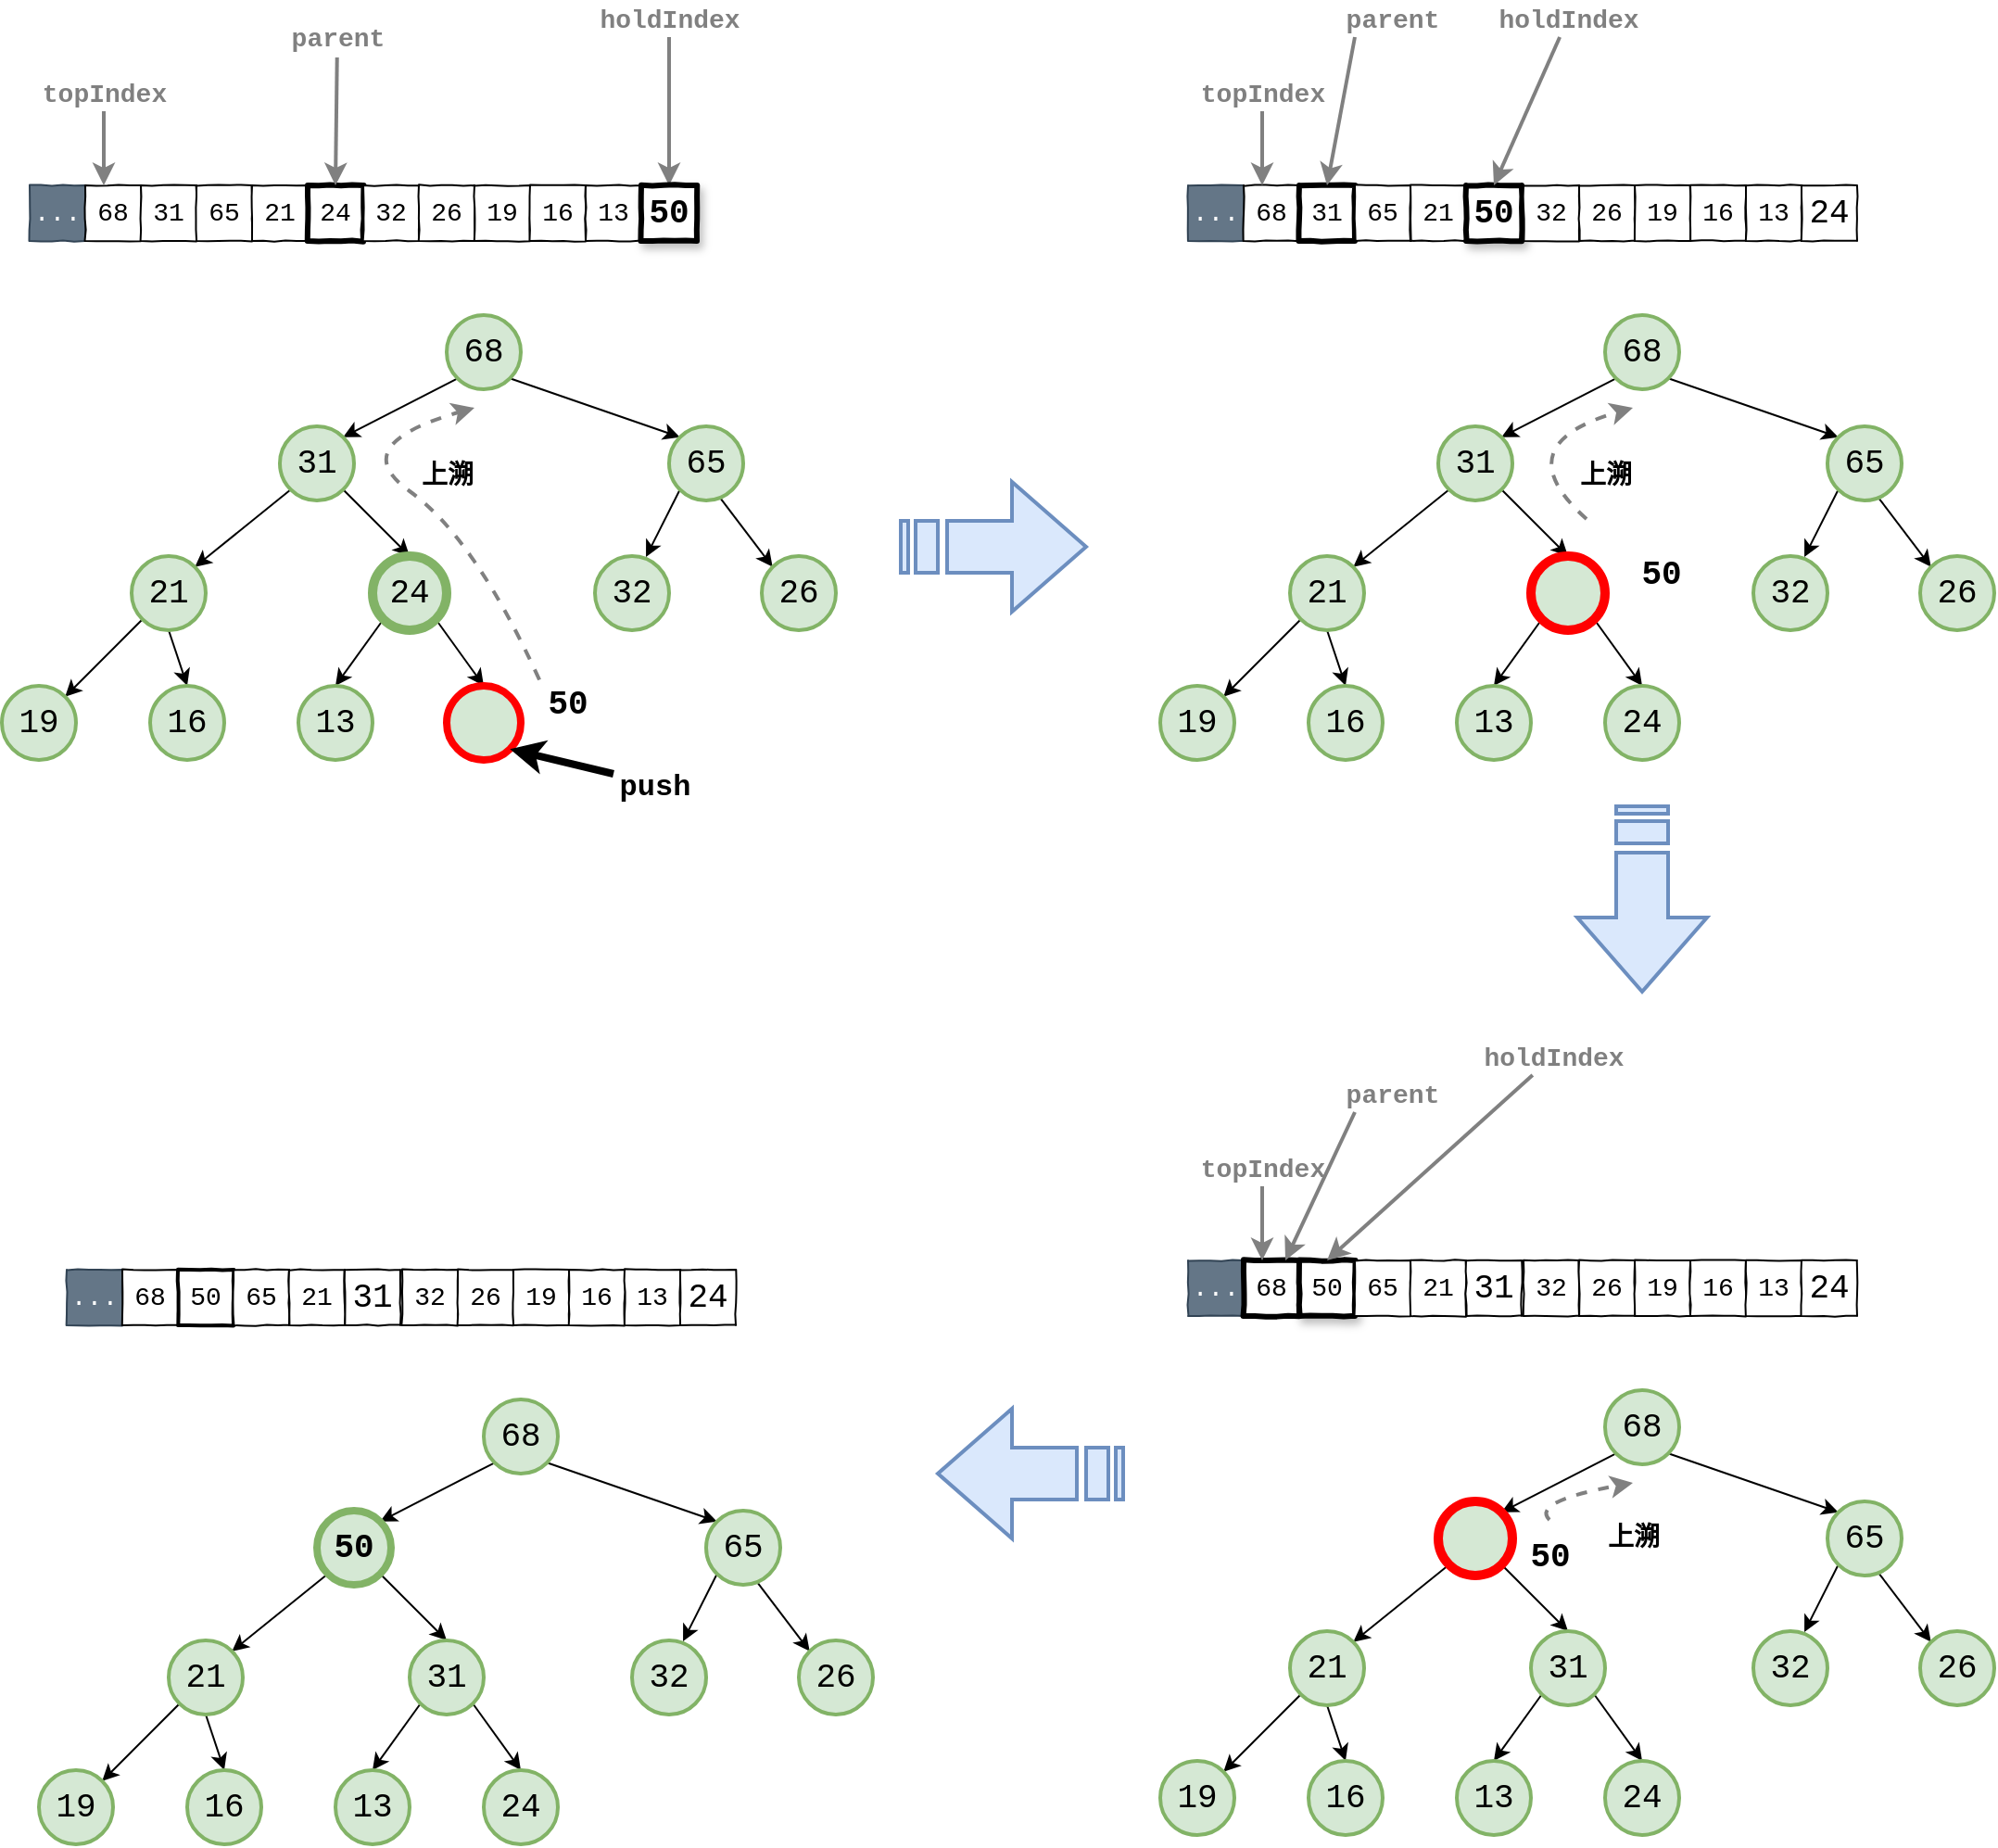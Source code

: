 <mxfile version="14.8.1" type="device"><diagram id="29K6t1o29U9dfSIRlV-H" name="第 1 页"><mxGraphModel dx="894" dy="1778" grid="1" gridSize="10" guides="1" tooltips="1" connect="1" arrows="1" fold="1" page="1" pageScale="1" pageWidth="827" pageHeight="1169" math="0" shadow="0"><root><mxCell id="0"/><mxCell id="1" parent="0"/><mxCell id="piqZIBLbJwuuIQqPZbVc-41" style="rounded=0;orthogonalLoop=1;jettySize=auto;html=1;exitX=0;exitY=1;exitDx=0;exitDy=0;entryX=1;entryY=0;entryDx=0;entryDy=0;fontFamily=Courier New;fontSize=18;fontColor=#000000;" parent="1" source="piqZIBLbJwuuIQqPZbVc-31" target="piqZIBLbJwuuIQqPZbVc-32" edge="1"><mxGeometry relative="1" as="geometry"/></mxCell><mxCell id="piqZIBLbJwuuIQqPZbVc-47" style="edgeStyle=none;rounded=0;orthogonalLoop=1;jettySize=auto;html=1;exitX=1;exitY=1;exitDx=0;exitDy=0;entryX=0;entryY=0;entryDx=0;entryDy=0;fontFamily=Courier New;fontSize=18;fontColor=#000000;" parent="1" source="piqZIBLbJwuuIQqPZbVc-31" target="piqZIBLbJwuuIQqPZbVc-33" edge="1"><mxGeometry relative="1" as="geometry"/></mxCell><mxCell id="piqZIBLbJwuuIQqPZbVc-31" value="68" style="ellipse;whiteSpace=wrap;html=1;aspect=fixed;comic=1;jiggle=2;fontFamily=Courier New;fontSize=18;fillColor=#d5e8d4;strokeColor=#82b366;strokeWidth=2;" parent="1" vertex="1"><mxGeometry x="275" y="110" width="40" height="40" as="geometry"/></mxCell><mxCell id="piqZIBLbJwuuIQqPZbVc-42" style="edgeStyle=none;rounded=0;orthogonalLoop=1;jettySize=auto;html=1;exitX=0;exitY=1;exitDx=0;exitDy=0;entryX=1;entryY=0;entryDx=0;entryDy=0;fontFamily=Courier New;fontSize=18;fontColor=#000000;" parent="1" source="piqZIBLbJwuuIQqPZbVc-32" target="piqZIBLbJwuuIQqPZbVc-34" edge="1"><mxGeometry relative="1" as="geometry"/></mxCell><mxCell id="piqZIBLbJwuuIQqPZbVc-45" style="edgeStyle=none;rounded=0;orthogonalLoop=1;jettySize=auto;html=1;exitX=1;exitY=1;exitDx=0;exitDy=0;entryX=0.5;entryY=0;entryDx=0;entryDy=0;fontFamily=Courier New;fontSize=18;fontColor=#000000;" parent="1" source="piqZIBLbJwuuIQqPZbVc-32" target="piqZIBLbJwuuIQqPZbVc-35" edge="1"><mxGeometry relative="1" as="geometry"/></mxCell><mxCell id="piqZIBLbJwuuIQqPZbVc-32" value="31" style="ellipse;whiteSpace=wrap;html=1;aspect=fixed;comic=1;jiggle=2;fontFamily=Courier New;fontSize=18;fillColor=#d5e8d4;strokeColor=#82b366;strokeWidth=2;" parent="1" vertex="1"><mxGeometry x="185" y="170" width="40" height="40" as="geometry"/></mxCell><mxCell id="piqZIBLbJwuuIQqPZbVc-48" style="edgeStyle=none;rounded=0;orthogonalLoop=1;jettySize=auto;html=1;exitX=0;exitY=1;exitDx=0;exitDy=0;fontFamily=Courier New;fontSize=18;fontColor=#000000;entryX=0.688;entryY=0.013;entryDx=0;entryDy=0;entryPerimeter=0;" parent="1" source="piqZIBLbJwuuIQqPZbVc-33" target="piqZIBLbJwuuIQqPZbVc-36" edge="1"><mxGeometry relative="1" as="geometry"/></mxCell><mxCell id="piqZIBLbJwuuIQqPZbVc-49" style="edgeStyle=none;rounded=0;orthogonalLoop=1;jettySize=auto;html=1;exitX=0.688;exitY=0.963;exitDx=0;exitDy=0;entryX=0;entryY=0;entryDx=0;entryDy=0;fontFamily=Courier New;fontSize=18;fontColor=#000000;exitPerimeter=0;" parent="1" source="piqZIBLbJwuuIQqPZbVc-33" target="piqZIBLbJwuuIQqPZbVc-37" edge="1"><mxGeometry relative="1" as="geometry"/></mxCell><mxCell id="piqZIBLbJwuuIQqPZbVc-33" value="65" style="ellipse;whiteSpace=wrap;html=1;aspect=fixed;comic=1;jiggle=2;fontFamily=Courier New;fontSize=18;fillColor=#d5e8d4;strokeColor=#82b366;strokeWidth=2;" parent="1" vertex="1"><mxGeometry x="395" y="170" width="40" height="40" as="geometry"/></mxCell><mxCell id="piqZIBLbJwuuIQqPZbVc-43" style="edgeStyle=none;rounded=0;orthogonalLoop=1;jettySize=auto;html=1;exitX=0;exitY=1;exitDx=0;exitDy=0;entryX=1;entryY=0;entryDx=0;entryDy=0;fontFamily=Courier New;fontSize=18;fontColor=#000000;" parent="1" source="piqZIBLbJwuuIQqPZbVc-34" target="piqZIBLbJwuuIQqPZbVc-38" edge="1"><mxGeometry relative="1" as="geometry"/></mxCell><mxCell id="piqZIBLbJwuuIQqPZbVc-44" style="edgeStyle=none;rounded=0;orthogonalLoop=1;jettySize=auto;html=1;exitX=0.5;exitY=1;exitDx=0;exitDy=0;entryX=0.5;entryY=0;entryDx=0;entryDy=0;fontFamily=Courier New;fontSize=18;fontColor=#000000;" parent="1" source="piqZIBLbJwuuIQqPZbVc-34" target="piqZIBLbJwuuIQqPZbVc-39" edge="1"><mxGeometry relative="1" as="geometry"/></mxCell><mxCell id="piqZIBLbJwuuIQqPZbVc-34" value="21" style="ellipse;whiteSpace=wrap;html=1;aspect=fixed;comic=1;jiggle=2;fontFamily=Courier New;fontSize=18;fillColor=#d5e8d4;strokeColor=#82b366;strokeWidth=2;" parent="1" vertex="1"><mxGeometry x="105" y="240" width="40" height="40" as="geometry"/></mxCell><mxCell id="piqZIBLbJwuuIQqPZbVc-46" style="edgeStyle=none;rounded=0;orthogonalLoop=1;jettySize=auto;html=1;exitX=0;exitY=1;exitDx=0;exitDy=0;entryX=0.5;entryY=0;entryDx=0;entryDy=0;fontFamily=Courier New;fontSize=18;fontColor=#000000;" parent="1" source="piqZIBLbJwuuIQqPZbVc-35" target="piqZIBLbJwuuIQqPZbVc-40" edge="1"><mxGeometry relative="1" as="geometry"/></mxCell><mxCell id="tdpKP4snzykJeawlHUXq-2" style="rounded=0;orthogonalLoop=1;jettySize=auto;html=1;exitX=1;exitY=1;exitDx=0;exitDy=0;entryX=0.5;entryY=0;entryDx=0;entryDy=0;" parent="1" source="piqZIBLbJwuuIQqPZbVc-35" target="tdpKP4snzykJeawlHUXq-1" edge="1"><mxGeometry relative="1" as="geometry"/></mxCell><mxCell id="piqZIBLbJwuuIQqPZbVc-35" value="24" style="ellipse;whiteSpace=wrap;html=1;aspect=fixed;comic=1;jiggle=2;fontFamily=Courier New;fontSize=18;fillColor=#d5e8d4;strokeColor=#82b366;strokeWidth=5;" parent="1" vertex="1"><mxGeometry x="235" y="240" width="40" height="40" as="geometry"/></mxCell><mxCell id="piqZIBLbJwuuIQqPZbVc-36" value="32" style="ellipse;whiteSpace=wrap;html=1;aspect=fixed;comic=1;jiggle=2;fontFamily=Courier New;fontSize=18;fillColor=#d5e8d4;strokeColor=#82b366;strokeWidth=2;" parent="1" vertex="1"><mxGeometry x="355" y="240" width="40" height="40" as="geometry"/></mxCell><mxCell id="piqZIBLbJwuuIQqPZbVc-37" value="26" style="ellipse;whiteSpace=wrap;html=1;aspect=fixed;comic=1;jiggle=2;fontFamily=Courier New;fontSize=18;fillColor=#d5e8d4;strokeColor=#82b366;strokeWidth=2;" parent="1" vertex="1"><mxGeometry x="445" y="240" width="40" height="40" as="geometry"/></mxCell><mxCell id="piqZIBLbJwuuIQqPZbVc-38" value="19" style="ellipse;whiteSpace=wrap;html=1;aspect=fixed;comic=1;jiggle=2;fontFamily=Courier New;fontSize=18;fillColor=#d5e8d4;strokeColor=#82b366;strokeWidth=2;" parent="1" vertex="1"><mxGeometry x="35" y="310" width="40" height="40" as="geometry"/></mxCell><mxCell id="piqZIBLbJwuuIQqPZbVc-39" value="16" style="ellipse;whiteSpace=wrap;html=1;aspect=fixed;comic=1;jiggle=2;fontFamily=Courier New;fontSize=18;fillColor=#d5e8d4;strokeColor=#82b366;strokeWidth=2;" parent="1" vertex="1"><mxGeometry x="115" y="310" width="40" height="40" as="geometry"/></mxCell><mxCell id="piqZIBLbJwuuIQqPZbVc-40" value="13" style="ellipse;whiteSpace=wrap;html=1;aspect=fixed;comic=1;jiggle=2;fontFamily=Courier New;fontSize=18;fillColor=#d5e8d4;strokeColor=#82b366;strokeWidth=2;" parent="1" vertex="1"><mxGeometry x="195" y="310" width="40" height="40" as="geometry"/></mxCell><mxCell id="tdpKP4snzykJeawlHUXq-1" value="" style="ellipse;whiteSpace=wrap;html=1;aspect=fixed;comic=1;jiggle=2;fontFamily=Courier New;fontSize=18;fillColor=#d5e8d4;strokeWidth=4;strokeColor=#FF0000;" parent="1" vertex="1"><mxGeometry x="275" y="310" width="40" height="40" as="geometry"/></mxCell><mxCell id="tdpKP4snzykJeawlHUXq-3" value="..." style="rounded=0;whiteSpace=wrap;html=1;fillColor=#647687;strokeColor=#314354;fontColor=#ffffff;comic=1;jiggle=2;fontStyle=0;fontFamily=Courier New;fontSize=14;" parent="1" vertex="1"><mxGeometry x="50" y="40" width="30" height="30" as="geometry"/></mxCell><mxCell id="tdpKP4snzykJeawlHUXq-4" value="68" style="rounded=0;whiteSpace=wrap;html=1;comic=1;jiggle=2;fontStyle=0;fontFamily=Courier New;fontSize=14;" parent="1" vertex="1"><mxGeometry x="80" y="40" width="30" height="30" as="geometry"/></mxCell><mxCell id="tdpKP4snzykJeawlHUXq-5" value="31" style="rounded=0;whiteSpace=wrap;html=1;comic=1;jiggle=2;fontStyle=0;fontFamily=Courier New;fontSize=14;" parent="1" vertex="1"><mxGeometry x="110" y="40" width="30" height="30" as="geometry"/></mxCell><mxCell id="tdpKP4snzykJeawlHUXq-6" value="65" style="rounded=0;whiteSpace=wrap;html=1;comic=1;jiggle=2;fontStyle=0;fontFamily=Courier New;fontSize=14;" parent="1" vertex="1"><mxGeometry x="140" y="40" width="30" height="30" as="geometry"/></mxCell><mxCell id="tdpKP4snzykJeawlHUXq-7" value="21" style="rounded=0;whiteSpace=wrap;html=1;comic=1;jiggle=2;fontStyle=0;fontFamily=Courier New;fontSize=14;" parent="1" vertex="1"><mxGeometry x="170" y="40" width="30" height="30" as="geometry"/></mxCell><mxCell id="tdpKP4snzykJeawlHUXq-8" value="24" style="rounded=0;whiteSpace=wrap;html=1;comic=1;jiggle=2;fontStyle=0;fontFamily=Courier New;fontSize=14;strokeWidth=3;" parent="1" vertex="1"><mxGeometry x="200" y="40" width="30" height="30" as="geometry"/></mxCell><mxCell id="tdpKP4snzykJeawlHUXq-9" value="32" style="rounded=0;whiteSpace=wrap;html=1;comic=1;jiggle=2;fontStyle=0;fontFamily=Courier New;fontSize=14;" parent="1" vertex="1"><mxGeometry x="230" y="40" width="30" height="30" as="geometry"/></mxCell><mxCell id="tdpKP4snzykJeawlHUXq-10" value="26" style="rounded=0;whiteSpace=wrap;html=1;comic=1;jiggle=2;fontStyle=0;fontFamily=Courier New;fontSize=14;" parent="1" vertex="1"><mxGeometry x="260" y="40" width="30" height="30" as="geometry"/></mxCell><mxCell id="tdpKP4snzykJeawlHUXq-11" value="19" style="rounded=0;whiteSpace=wrap;html=1;comic=1;jiggle=2;fontStyle=0;fontFamily=Courier New;fontSize=14;" parent="1" vertex="1"><mxGeometry x="290" y="40" width="30" height="30" as="geometry"/></mxCell><mxCell id="tdpKP4snzykJeawlHUXq-12" value="16" style="rounded=0;whiteSpace=wrap;html=1;comic=1;jiggle=2;fontStyle=0;fontFamily=Courier New;fontSize=14;" parent="1" vertex="1"><mxGeometry x="320" y="40" width="30" height="30" as="geometry"/></mxCell><mxCell id="tdpKP4snzykJeawlHUXq-13" value="13" style="rounded=0;whiteSpace=wrap;html=1;comic=1;jiggle=2;fontStyle=0;fontFamily=Courier New;fontSize=14;" parent="1" vertex="1"><mxGeometry x="350" y="40" width="30" height="30" as="geometry"/></mxCell><mxCell id="tdpKP4snzykJeawlHUXq-22" style="edgeStyle=none;rounded=0;orthogonalLoop=1;jettySize=auto;html=1;fontSize=14;strokeColor=#808080;strokeWidth=2;" parent="1" source="tdpKP4snzykJeawlHUXq-23" target="tdpKP4snzykJeawlHUXq-14" edge="1"><mxGeometry relative="1" as="geometry"><mxPoint x="395" as="sourcePoint"/></mxGeometry></mxCell><mxCell id="tdpKP4snzykJeawlHUXq-14" value="&lt;b&gt;&lt;font style=&quot;font-size: 18px&quot;&gt;50&lt;/font&gt;&lt;/b&gt;" style="rounded=0;whiteSpace=wrap;html=1;comic=1;jiggle=2;fontStyle=0;fontFamily=Courier New;fontSize=14;strokeWidth=3;sketch=0;shadow=1;" parent="1" vertex="1"><mxGeometry x="380" y="40" width="30" height="30" as="geometry"/></mxCell><mxCell id="tdpKP4snzykJeawlHUXq-18" style="edgeStyle=none;rounded=0;orthogonalLoop=1;jettySize=auto;html=1;exitX=0;exitY=0.25;exitDx=0;exitDy=0;entryX=1;entryY=1;entryDx=0;entryDy=0;fontSize=14;strokeWidth=4;" parent="1" source="tdpKP4snzykJeawlHUXq-16" target="tdpKP4snzykJeawlHUXq-1" edge="1"><mxGeometry relative="1" as="geometry"/></mxCell><mxCell id="tdpKP4snzykJeawlHUXq-16" value="&lt;b&gt;&lt;font style=&quot;font-size: 16px&quot; face=&quot;Courier New&quot;&gt;push&lt;/font&gt;&lt;/b&gt;" style="rounded=1;whiteSpace=wrap;html=1;fontSize=14;shadow=1;strokeColor=none;fillColor=none;" parent="1" vertex="1"><mxGeometry x="365" y="350" width="45" height="30" as="geometry"/></mxCell><mxCell id="tdpKP4snzykJeawlHUXq-19" value="" style="curved=1;endArrow=classic;html=1;fontSize=14;strokeWidth=2;dashed=1;strokeColor=#808080;exitX=0.126;exitY=-0.162;exitDx=0;exitDy=0;exitPerimeter=0;" parent="1" source="tdpKP4snzykJeawlHUXq-115" edge="1"><mxGeometry width="50" height="50" relative="1" as="geometry"><mxPoint x="330" y="320" as="sourcePoint"/><mxPoint x="290" y="160" as="targetPoint"/><Array as="points"><mxPoint x="290" y="230"/><mxPoint x="220" y="180"/></Array></mxGeometry></mxCell><mxCell id="tdpKP4snzykJeawlHUXq-21" value="&lt;font face=&quot;Courier New&quot; style=&quot;font-size: 14px&quot;&gt;&lt;b&gt;上溯&lt;/b&gt;&lt;/font&gt;" style="edgeLabel;html=1;align=center;verticalAlign=middle;resizable=0;points=[];fontSize=14;" parent="tdpKP4snzykJeawlHUXq-19" vertex="1" connectable="0"><mxGeometry x="-0.105" y="3" relative="1" as="geometry"><mxPoint x="7" y="-22" as="offset"/></mxGeometry></mxCell><mxCell id="tdpKP4snzykJeawlHUXq-23" value="&lt;font face=&quot;Courier New&quot; style=&quot;font-size: 14px&quot; color=&quot;#808080&quot;&gt;&lt;b&gt;holdIndex&lt;/b&gt;&lt;/font&gt;" style="text;html=1;align=center;verticalAlign=middle;resizable=0;points=[];autosize=1;strokeColor=none;fontSize=14;" parent="1" vertex="1"><mxGeometry x="350" y="-60" width="90" height="20" as="geometry"/></mxCell><mxCell id="tdpKP4snzykJeawlHUXq-24" style="edgeStyle=none;rounded=0;orthogonalLoop=1;jettySize=auto;html=1;fontSize=14;strokeColor=#808080;strokeWidth=2;exitX=0.498;exitY=1.05;exitDx=0;exitDy=0;exitPerimeter=0;" parent="1" source="tdpKP4snzykJeawlHUXq-25" edge="1"><mxGeometry relative="1" as="geometry"><mxPoint x="215" y="40" as="targetPoint"/><mxPoint x="215" as="sourcePoint"/></mxGeometry></mxCell><mxCell id="tdpKP4snzykJeawlHUXq-25" value="&lt;font face=&quot;Courier New&quot; style=&quot;font-size: 14px&quot; color=&quot;#808080&quot;&gt;&lt;b&gt;parent&lt;/b&gt;&lt;/font&gt;" style="text;html=1;align=center;verticalAlign=middle;resizable=0;points=[];autosize=1;strokeColor=none;fontSize=14;" parent="1" vertex="1"><mxGeometry x="181" y="-50" width="70" height="20" as="geometry"/></mxCell><mxCell id="tdpKP4snzykJeawlHUXq-26" style="edgeStyle=none;rounded=0;orthogonalLoop=1;jettySize=auto;html=1;fontSize=14;strokeColor=#808080;strokeWidth=2;" parent="1" edge="1"><mxGeometry relative="1" as="geometry"><mxPoint x="90" y="40" as="targetPoint"/><mxPoint x="90" as="sourcePoint"/></mxGeometry></mxCell><mxCell id="tdpKP4snzykJeawlHUXq-27" value="&lt;font face=&quot;Courier New&quot; style=&quot;font-size: 14px&quot; color=&quot;#808080&quot;&gt;&lt;b&gt;topIndex&lt;/b&gt;&lt;/font&gt;" style="text;html=1;align=center;verticalAlign=middle;resizable=0;points=[];autosize=1;strokeColor=none;fontSize=14;" parent="1" vertex="1"><mxGeometry x="50" y="-20" width="80" height="20" as="geometry"/></mxCell><mxCell id="tdpKP4snzykJeawlHUXq-28" value="" style="html=1;shadow=0;dashed=0;align=center;verticalAlign=middle;shape=mxgraph.arrows2.stripedArrow;dy=0.6;dx=40;notch=25;fontSize=14;strokeWidth=2;fillColor=#dae8fc;strokeColor=#6c8ebf;" parent="1" vertex="1"><mxGeometry x="520" y="200" width="100" height="70" as="geometry"/></mxCell><mxCell id="tdpKP4snzykJeawlHUXq-72" style="rounded=0;orthogonalLoop=1;jettySize=auto;html=1;exitX=0;exitY=1;exitDx=0;exitDy=0;entryX=1;entryY=0;entryDx=0;entryDy=0;fontFamily=Courier New;fontSize=18;fontColor=#000000;" parent="1" source="tdpKP4snzykJeawlHUXq-74" target="tdpKP4snzykJeawlHUXq-77" edge="1"><mxGeometry relative="1" as="geometry"/></mxCell><mxCell id="tdpKP4snzykJeawlHUXq-73" style="edgeStyle=none;rounded=0;orthogonalLoop=1;jettySize=auto;html=1;exitX=1;exitY=1;exitDx=0;exitDy=0;entryX=0;entryY=0;entryDx=0;entryDy=0;fontFamily=Courier New;fontSize=18;fontColor=#000000;" parent="1" source="tdpKP4snzykJeawlHUXq-74" target="tdpKP4snzykJeawlHUXq-80" edge="1"><mxGeometry relative="1" as="geometry"/></mxCell><mxCell id="tdpKP4snzykJeawlHUXq-74" value="68" style="ellipse;whiteSpace=wrap;html=1;aspect=fixed;comic=1;jiggle=2;fontFamily=Courier New;fontSize=18;fillColor=#d5e8d4;strokeColor=#82b366;strokeWidth=2;" parent="1" vertex="1"><mxGeometry x="900" y="110" width="40" height="40" as="geometry"/></mxCell><mxCell id="tdpKP4snzykJeawlHUXq-75" style="edgeStyle=none;rounded=0;orthogonalLoop=1;jettySize=auto;html=1;exitX=0;exitY=1;exitDx=0;exitDy=0;entryX=1;entryY=0;entryDx=0;entryDy=0;fontFamily=Courier New;fontSize=18;fontColor=#000000;" parent="1" source="tdpKP4snzykJeawlHUXq-77" target="tdpKP4snzykJeawlHUXq-83" edge="1"><mxGeometry relative="1" as="geometry"/></mxCell><mxCell id="tdpKP4snzykJeawlHUXq-76" style="edgeStyle=none;rounded=0;orthogonalLoop=1;jettySize=auto;html=1;exitX=1;exitY=1;exitDx=0;exitDy=0;entryX=0.5;entryY=0;entryDx=0;entryDy=0;fontFamily=Courier New;fontSize=18;fontColor=#000000;" parent="1" source="tdpKP4snzykJeawlHUXq-77" target="tdpKP4snzykJeawlHUXq-86" edge="1"><mxGeometry relative="1" as="geometry"/></mxCell><mxCell id="tdpKP4snzykJeawlHUXq-77" value="31" style="ellipse;whiteSpace=wrap;html=1;aspect=fixed;comic=1;jiggle=2;fontFamily=Courier New;fontSize=18;fillColor=#d5e8d4;strokeColor=#82b366;strokeWidth=2;" parent="1" vertex="1"><mxGeometry x="810" y="170" width="40" height="40" as="geometry"/></mxCell><mxCell id="tdpKP4snzykJeawlHUXq-78" style="edgeStyle=none;rounded=0;orthogonalLoop=1;jettySize=auto;html=1;exitX=0;exitY=1;exitDx=0;exitDy=0;fontFamily=Courier New;fontSize=18;fontColor=#000000;entryX=0.688;entryY=0.013;entryDx=0;entryDy=0;entryPerimeter=0;" parent="1" source="tdpKP4snzykJeawlHUXq-80" target="tdpKP4snzykJeawlHUXq-87" edge="1"><mxGeometry relative="1" as="geometry"/></mxCell><mxCell id="tdpKP4snzykJeawlHUXq-79" style="edgeStyle=none;rounded=0;orthogonalLoop=1;jettySize=auto;html=1;exitX=0.688;exitY=0.963;exitDx=0;exitDy=0;entryX=0;entryY=0;entryDx=0;entryDy=0;fontFamily=Courier New;fontSize=18;fontColor=#000000;exitPerimeter=0;" parent="1" source="tdpKP4snzykJeawlHUXq-80" target="tdpKP4snzykJeawlHUXq-88" edge="1"><mxGeometry relative="1" as="geometry"/></mxCell><mxCell id="tdpKP4snzykJeawlHUXq-80" value="65" style="ellipse;whiteSpace=wrap;html=1;aspect=fixed;comic=1;jiggle=2;fontFamily=Courier New;fontSize=18;fillColor=#d5e8d4;strokeColor=#82b366;strokeWidth=2;" parent="1" vertex="1"><mxGeometry x="1020" y="170" width="40" height="40" as="geometry"/></mxCell><mxCell id="tdpKP4snzykJeawlHUXq-81" style="edgeStyle=none;rounded=0;orthogonalLoop=1;jettySize=auto;html=1;exitX=0;exitY=1;exitDx=0;exitDy=0;entryX=1;entryY=0;entryDx=0;entryDy=0;fontFamily=Courier New;fontSize=18;fontColor=#000000;" parent="1" source="tdpKP4snzykJeawlHUXq-83" target="tdpKP4snzykJeawlHUXq-89" edge="1"><mxGeometry relative="1" as="geometry"/></mxCell><mxCell id="tdpKP4snzykJeawlHUXq-82" style="edgeStyle=none;rounded=0;orthogonalLoop=1;jettySize=auto;html=1;exitX=0.5;exitY=1;exitDx=0;exitDy=0;entryX=0.5;entryY=0;entryDx=0;entryDy=0;fontFamily=Courier New;fontSize=18;fontColor=#000000;" parent="1" source="tdpKP4snzykJeawlHUXq-83" target="tdpKP4snzykJeawlHUXq-90" edge="1"><mxGeometry relative="1" as="geometry"/></mxCell><mxCell id="tdpKP4snzykJeawlHUXq-83" value="21" style="ellipse;whiteSpace=wrap;html=1;aspect=fixed;comic=1;jiggle=2;fontFamily=Courier New;fontSize=18;fillColor=#d5e8d4;strokeColor=#82b366;strokeWidth=2;" parent="1" vertex="1"><mxGeometry x="730" y="240" width="40" height="40" as="geometry"/></mxCell><mxCell id="tdpKP4snzykJeawlHUXq-84" style="edgeStyle=none;rounded=0;orthogonalLoop=1;jettySize=auto;html=1;exitX=0;exitY=1;exitDx=0;exitDy=0;entryX=0.5;entryY=0;entryDx=0;entryDy=0;fontFamily=Courier New;fontSize=18;fontColor=#000000;" parent="1" source="tdpKP4snzykJeawlHUXq-86" target="tdpKP4snzykJeawlHUXq-91" edge="1"><mxGeometry relative="1" as="geometry"/></mxCell><mxCell id="tdpKP4snzykJeawlHUXq-85" style="rounded=0;orthogonalLoop=1;jettySize=auto;html=1;exitX=1;exitY=1;exitDx=0;exitDy=0;entryX=0.5;entryY=0;entryDx=0;entryDy=0;" parent="1" source="tdpKP4snzykJeawlHUXq-86" target="tdpKP4snzykJeawlHUXq-92" edge="1"><mxGeometry relative="1" as="geometry"/></mxCell><mxCell id="tdpKP4snzykJeawlHUXq-86" value="" style="ellipse;whiteSpace=wrap;html=1;aspect=fixed;comic=1;jiggle=2;fontFamily=Courier New;fontSize=18;fillColor=#d5e8d4;strokeWidth=5;strokeColor=#FF0000;" parent="1" vertex="1"><mxGeometry x="860" y="240" width="40" height="40" as="geometry"/></mxCell><mxCell id="tdpKP4snzykJeawlHUXq-87" value="32" style="ellipse;whiteSpace=wrap;html=1;aspect=fixed;comic=1;jiggle=2;fontFamily=Courier New;fontSize=18;fillColor=#d5e8d4;strokeColor=#82b366;strokeWidth=2;" parent="1" vertex="1"><mxGeometry x="980" y="240" width="40" height="40" as="geometry"/></mxCell><mxCell id="tdpKP4snzykJeawlHUXq-88" value="26" style="ellipse;whiteSpace=wrap;html=1;aspect=fixed;comic=1;jiggle=2;fontFamily=Courier New;fontSize=18;fillColor=#d5e8d4;strokeColor=#82b366;strokeWidth=2;" parent="1" vertex="1"><mxGeometry x="1070" y="240" width="40" height="40" as="geometry"/></mxCell><mxCell id="tdpKP4snzykJeawlHUXq-89" value="19" style="ellipse;whiteSpace=wrap;html=1;aspect=fixed;comic=1;jiggle=2;fontFamily=Courier New;fontSize=18;fillColor=#d5e8d4;strokeColor=#82b366;strokeWidth=2;" parent="1" vertex="1"><mxGeometry x="660" y="310" width="40" height="40" as="geometry"/></mxCell><mxCell id="tdpKP4snzykJeawlHUXq-90" value="16" style="ellipse;whiteSpace=wrap;html=1;aspect=fixed;comic=1;jiggle=2;fontFamily=Courier New;fontSize=18;fillColor=#d5e8d4;strokeColor=#82b366;strokeWidth=2;" parent="1" vertex="1"><mxGeometry x="740" y="310" width="40" height="40" as="geometry"/></mxCell><mxCell id="tdpKP4snzykJeawlHUXq-91" value="13" style="ellipse;whiteSpace=wrap;html=1;aspect=fixed;comic=1;jiggle=2;fontFamily=Courier New;fontSize=18;fillColor=#d5e8d4;strokeColor=#82b366;strokeWidth=2;" parent="1" vertex="1"><mxGeometry x="820" y="310" width="40" height="40" as="geometry"/></mxCell><mxCell id="tdpKP4snzykJeawlHUXq-92" value="24" style="ellipse;whiteSpace=wrap;html=1;aspect=fixed;comic=1;jiggle=2;fontFamily=Courier New;fontSize=18;fillColor=#d5e8d4;strokeWidth=2;strokeColor=#82B366;" parent="1" vertex="1"><mxGeometry x="900" y="310" width="40" height="40" as="geometry"/></mxCell><mxCell id="tdpKP4snzykJeawlHUXq-93" value="..." style="rounded=0;whiteSpace=wrap;html=1;fillColor=#647687;strokeColor=#314354;fontColor=#ffffff;comic=1;jiggle=2;fontStyle=0;fontFamily=Courier New;fontSize=14;" parent="1" vertex="1"><mxGeometry x="675" y="40" width="30" height="30" as="geometry"/></mxCell><mxCell id="tdpKP4snzykJeawlHUXq-94" value="68" style="rounded=0;whiteSpace=wrap;html=1;comic=1;jiggle=2;fontStyle=0;fontFamily=Courier New;fontSize=14;" parent="1" vertex="1"><mxGeometry x="705" y="40" width="30" height="30" as="geometry"/></mxCell><mxCell id="tdpKP4snzykJeawlHUXq-95" value="31" style="rounded=0;whiteSpace=wrap;html=1;comic=1;jiggle=2;fontStyle=0;fontFamily=Courier New;fontSize=14;strokeWidth=3;" parent="1" vertex="1"><mxGeometry x="735" y="40" width="30" height="30" as="geometry"/></mxCell><mxCell id="tdpKP4snzykJeawlHUXq-96" value="65" style="rounded=0;whiteSpace=wrap;html=1;comic=1;jiggle=2;fontStyle=0;fontFamily=Courier New;fontSize=14;" parent="1" vertex="1"><mxGeometry x="765" y="40" width="30" height="30" as="geometry"/></mxCell><mxCell id="tdpKP4snzykJeawlHUXq-97" value="21" style="rounded=0;whiteSpace=wrap;html=1;comic=1;jiggle=2;fontStyle=0;fontFamily=Courier New;fontSize=14;" parent="1" vertex="1"><mxGeometry x="795" y="40" width="30" height="30" as="geometry"/></mxCell><mxCell id="tdpKP4snzykJeawlHUXq-98" value="&lt;b&gt;&lt;font style=&quot;font-size: 18px&quot;&gt;50&lt;/font&gt;&lt;/b&gt;" style="rounded=0;whiteSpace=wrap;html=1;comic=1;jiggle=2;fontStyle=0;fontFamily=Courier New;fontSize=14;strokeWidth=3;shadow=1;" parent="1" vertex="1"><mxGeometry x="825" y="40" width="30" height="30" as="geometry"/></mxCell><mxCell id="tdpKP4snzykJeawlHUXq-99" value="32" style="rounded=0;whiteSpace=wrap;html=1;comic=1;jiggle=2;fontStyle=0;fontFamily=Courier New;fontSize=14;" parent="1" vertex="1"><mxGeometry x="856" y="40" width="30" height="30" as="geometry"/></mxCell><mxCell id="tdpKP4snzykJeawlHUXq-100" value="26" style="rounded=0;whiteSpace=wrap;html=1;comic=1;jiggle=2;fontStyle=0;fontFamily=Courier New;fontSize=14;" parent="1" vertex="1"><mxGeometry x="886" y="40" width="30" height="30" as="geometry"/></mxCell><mxCell id="tdpKP4snzykJeawlHUXq-101" value="19" style="rounded=0;whiteSpace=wrap;html=1;comic=1;jiggle=2;fontStyle=0;fontFamily=Courier New;fontSize=14;" parent="1" vertex="1"><mxGeometry x="916" y="40" width="30" height="30" as="geometry"/></mxCell><mxCell id="tdpKP4snzykJeawlHUXq-102" value="16" style="rounded=0;whiteSpace=wrap;html=1;comic=1;jiggle=2;fontStyle=0;fontFamily=Courier New;fontSize=14;" parent="1" vertex="1"><mxGeometry x="946" y="40" width="30" height="30" as="geometry"/></mxCell><mxCell id="tdpKP4snzykJeawlHUXq-103" value="13" style="rounded=0;whiteSpace=wrap;html=1;comic=1;jiggle=2;fontStyle=0;fontFamily=Courier New;fontSize=14;" parent="1" vertex="1"><mxGeometry x="976" y="40" width="30" height="30" as="geometry"/></mxCell><mxCell id="tdpKP4snzykJeawlHUXq-104" style="edgeStyle=none;rounded=0;orthogonalLoop=1;jettySize=auto;html=1;fontSize=14;strokeColor=#808080;strokeWidth=2;" parent="1" source="tdpKP4snzykJeawlHUXq-110" edge="1"><mxGeometry relative="1" as="geometry"><mxPoint x="840" as="sourcePoint"/><mxPoint x="840" y="40" as="targetPoint"/></mxGeometry></mxCell><mxCell id="tdpKP4snzykJeawlHUXq-105" value="&lt;font style=&quot;font-size: 18px&quot;&gt;24&lt;/font&gt;" style="rounded=0;whiteSpace=wrap;html=1;comic=1;jiggle=2;fontStyle=0;fontFamily=Courier New;fontSize=14;strokeWidth=1;" parent="1" vertex="1"><mxGeometry x="1006" y="40" width="30" height="30" as="geometry"/></mxCell><mxCell id="tdpKP4snzykJeawlHUXq-108" value="" style="curved=1;endArrow=classic;html=1;fontSize=14;strokeWidth=2;dashed=1;strokeColor=#808080;" parent="1" edge="1"><mxGeometry width="50" height="50" relative="1" as="geometry"><mxPoint x="890" y="220" as="sourcePoint"/><mxPoint x="915" y="160" as="targetPoint"/><Array as="points"><mxPoint x="845" y="180"/></Array></mxGeometry></mxCell><mxCell id="tdpKP4snzykJeawlHUXq-109" value="&lt;font face=&quot;Courier New&quot; style=&quot;font-size: 14px&quot;&gt;&lt;b&gt;上溯&lt;/b&gt;&lt;/font&gt;" style="edgeLabel;html=1;align=center;verticalAlign=middle;resizable=0;points=[];fontSize=14;" parent="tdpKP4snzykJeawlHUXq-108" vertex="1" connectable="0"><mxGeometry x="-0.105" y="3" relative="1" as="geometry"><mxPoint x="56" y="13" as="offset"/></mxGeometry></mxCell><mxCell id="tdpKP4snzykJeawlHUXq-110" value="&lt;font face=&quot;Courier New&quot; style=&quot;font-size: 14px&quot; color=&quot;#808080&quot;&gt;&lt;b&gt;holdIndex&lt;/b&gt;&lt;/font&gt;" style="text;html=1;align=center;verticalAlign=middle;resizable=0;points=[];autosize=1;strokeColor=none;fontSize=14;" parent="1" vertex="1"><mxGeometry x="835" y="-60" width="90" height="20" as="geometry"/></mxCell><mxCell id="tdpKP4snzykJeawlHUXq-111" style="edgeStyle=none;rounded=0;orthogonalLoop=1;jettySize=auto;html=1;fontSize=14;strokeColor=#808080;strokeWidth=2;entryX=0.5;entryY=0;entryDx=0;entryDy=0;" parent="1" target="tdpKP4snzykJeawlHUXq-95" edge="1"><mxGeometry relative="1" as="geometry"><mxPoint x="765" as="targetPoint"/><mxPoint x="765" y="-40" as="sourcePoint"/></mxGeometry></mxCell><mxCell id="tdpKP4snzykJeawlHUXq-112" value="&lt;font face=&quot;Courier New&quot; style=&quot;font-size: 14px&quot; color=&quot;#808080&quot;&gt;&lt;b&gt;parent&lt;/b&gt;&lt;/font&gt;" style="text;html=1;align=center;verticalAlign=middle;resizable=0;points=[];autosize=1;strokeColor=none;fontSize=14;" parent="1" vertex="1"><mxGeometry x="750" y="-60" width="70" height="20" as="geometry"/></mxCell><mxCell id="tdpKP4snzykJeawlHUXq-113" style="edgeStyle=none;rounded=0;orthogonalLoop=1;jettySize=auto;html=1;fontSize=14;strokeColor=#808080;strokeWidth=2;" parent="1" edge="1"><mxGeometry relative="1" as="geometry"><mxPoint x="715" y="40" as="targetPoint"/><mxPoint x="715" as="sourcePoint"/></mxGeometry></mxCell><mxCell id="tdpKP4snzykJeawlHUXq-114" value="&lt;font face=&quot;Courier New&quot; style=&quot;font-size: 14px&quot; color=&quot;#808080&quot;&gt;&lt;b&gt;topIndex&lt;/b&gt;&lt;/font&gt;" style="text;html=1;align=center;verticalAlign=middle;resizable=0;points=[];autosize=1;strokeColor=none;fontSize=14;" parent="1" vertex="1"><mxGeometry x="675" y="-20" width="80" height="20" as="geometry"/></mxCell><mxCell id="tdpKP4snzykJeawlHUXq-115" value="&lt;font style=&quot;font-size: 18px&quot; face=&quot;Courier New&quot;&gt;&lt;b&gt;50&lt;/b&gt;&lt;/font&gt;" style="text;html=1;align=center;verticalAlign=middle;resizable=0;points=[];autosize=1;strokeColor=none;fontSize=14;" parent="1" vertex="1"><mxGeometry x="320" y="310" width="40" height="20" as="geometry"/></mxCell><mxCell id="tdpKP4snzykJeawlHUXq-117" value="&lt;font style=&quot;font-size: 18px&quot; face=&quot;Courier New&quot;&gt;&lt;b&gt;50&lt;/b&gt;&lt;/font&gt;" style="text;html=1;align=center;verticalAlign=middle;resizable=0;points=[];autosize=1;strokeColor=none;fontSize=14;" parent="1" vertex="1"><mxGeometry x="910" y="240" width="40" height="20" as="geometry"/></mxCell><mxCell id="tdpKP4snzykJeawlHUXq-120" style="rounded=0;orthogonalLoop=1;jettySize=auto;html=1;exitX=0;exitY=1;exitDx=0;exitDy=0;entryX=1;entryY=0;entryDx=0;entryDy=0;fontFamily=Courier New;fontSize=18;fontColor=#000000;" parent="1" source="tdpKP4snzykJeawlHUXq-122" target="tdpKP4snzykJeawlHUXq-125" edge="1"><mxGeometry relative="1" as="geometry"/></mxCell><mxCell id="tdpKP4snzykJeawlHUXq-121" style="edgeStyle=none;rounded=0;orthogonalLoop=1;jettySize=auto;html=1;exitX=1;exitY=1;exitDx=0;exitDy=0;entryX=0;entryY=0;entryDx=0;entryDy=0;fontFamily=Courier New;fontSize=18;fontColor=#000000;" parent="1" source="tdpKP4snzykJeawlHUXq-122" target="tdpKP4snzykJeawlHUXq-128" edge="1"><mxGeometry relative="1" as="geometry"/></mxCell><mxCell id="tdpKP4snzykJeawlHUXq-122" value="68" style="ellipse;whiteSpace=wrap;html=1;aspect=fixed;comic=1;jiggle=2;fontFamily=Courier New;fontSize=18;fillColor=#d5e8d4;strokeColor=#82b366;strokeWidth=2;" parent="1" vertex="1"><mxGeometry x="900" y="690" width="40" height="40" as="geometry"/></mxCell><mxCell id="tdpKP4snzykJeawlHUXq-123" style="edgeStyle=none;rounded=0;orthogonalLoop=1;jettySize=auto;html=1;exitX=0;exitY=1;exitDx=0;exitDy=0;entryX=1;entryY=0;entryDx=0;entryDy=0;fontFamily=Courier New;fontSize=18;fontColor=#000000;" parent="1" source="tdpKP4snzykJeawlHUXq-125" target="tdpKP4snzykJeawlHUXq-131" edge="1"><mxGeometry relative="1" as="geometry"/></mxCell><mxCell id="tdpKP4snzykJeawlHUXq-124" style="edgeStyle=none;rounded=0;orthogonalLoop=1;jettySize=auto;html=1;exitX=1;exitY=1;exitDx=0;exitDy=0;entryX=0.5;entryY=0;entryDx=0;entryDy=0;fontFamily=Courier New;fontSize=18;fontColor=#000000;" parent="1" source="tdpKP4snzykJeawlHUXq-125" target="tdpKP4snzykJeawlHUXq-134" edge="1"><mxGeometry relative="1" as="geometry"/></mxCell><mxCell id="tdpKP4snzykJeawlHUXq-125" value="" style="ellipse;whiteSpace=wrap;html=1;aspect=fixed;comic=1;jiggle=2;fontFamily=Courier New;fontSize=18;fillColor=#d5e8d4;strokeWidth=5;strokeColor=#FF0000;" parent="1" vertex="1"><mxGeometry x="810" y="750" width="40" height="40" as="geometry"/></mxCell><mxCell id="tdpKP4snzykJeawlHUXq-126" style="edgeStyle=none;rounded=0;orthogonalLoop=1;jettySize=auto;html=1;exitX=0;exitY=1;exitDx=0;exitDy=0;fontFamily=Courier New;fontSize=18;fontColor=#000000;entryX=0.688;entryY=0.013;entryDx=0;entryDy=0;entryPerimeter=0;" parent="1" source="tdpKP4snzykJeawlHUXq-128" target="tdpKP4snzykJeawlHUXq-135" edge="1"><mxGeometry relative="1" as="geometry"/></mxCell><mxCell id="tdpKP4snzykJeawlHUXq-127" style="edgeStyle=none;rounded=0;orthogonalLoop=1;jettySize=auto;html=1;exitX=0.688;exitY=0.963;exitDx=0;exitDy=0;entryX=0;entryY=0;entryDx=0;entryDy=0;fontFamily=Courier New;fontSize=18;fontColor=#000000;exitPerimeter=0;" parent="1" source="tdpKP4snzykJeawlHUXq-128" target="tdpKP4snzykJeawlHUXq-136" edge="1"><mxGeometry relative="1" as="geometry"/></mxCell><mxCell id="tdpKP4snzykJeawlHUXq-128" value="65" style="ellipse;whiteSpace=wrap;html=1;aspect=fixed;comic=1;jiggle=2;fontFamily=Courier New;fontSize=18;fillColor=#d5e8d4;strokeColor=#82b366;strokeWidth=2;" parent="1" vertex="1"><mxGeometry x="1020" y="750" width="40" height="40" as="geometry"/></mxCell><mxCell id="tdpKP4snzykJeawlHUXq-129" style="edgeStyle=none;rounded=0;orthogonalLoop=1;jettySize=auto;html=1;exitX=0;exitY=1;exitDx=0;exitDy=0;entryX=1;entryY=0;entryDx=0;entryDy=0;fontFamily=Courier New;fontSize=18;fontColor=#000000;" parent="1" source="tdpKP4snzykJeawlHUXq-131" target="tdpKP4snzykJeawlHUXq-137" edge="1"><mxGeometry relative="1" as="geometry"/></mxCell><mxCell id="tdpKP4snzykJeawlHUXq-130" style="edgeStyle=none;rounded=0;orthogonalLoop=1;jettySize=auto;html=1;exitX=0.5;exitY=1;exitDx=0;exitDy=0;entryX=0.5;entryY=0;entryDx=0;entryDy=0;fontFamily=Courier New;fontSize=18;fontColor=#000000;" parent="1" source="tdpKP4snzykJeawlHUXq-131" target="tdpKP4snzykJeawlHUXq-138" edge="1"><mxGeometry relative="1" as="geometry"/></mxCell><mxCell id="tdpKP4snzykJeawlHUXq-131" value="21" style="ellipse;whiteSpace=wrap;html=1;aspect=fixed;comic=1;jiggle=2;fontFamily=Courier New;fontSize=18;fillColor=#d5e8d4;strokeColor=#82b366;strokeWidth=2;" parent="1" vertex="1"><mxGeometry x="730" y="820" width="40" height="40" as="geometry"/></mxCell><mxCell id="tdpKP4snzykJeawlHUXq-132" style="edgeStyle=none;rounded=0;orthogonalLoop=1;jettySize=auto;html=1;exitX=0;exitY=1;exitDx=0;exitDy=0;entryX=0.5;entryY=0;entryDx=0;entryDy=0;fontFamily=Courier New;fontSize=18;fontColor=#000000;" parent="1" source="tdpKP4snzykJeawlHUXq-134" target="tdpKP4snzykJeawlHUXq-139" edge="1"><mxGeometry relative="1" as="geometry"/></mxCell><mxCell id="tdpKP4snzykJeawlHUXq-133" style="rounded=0;orthogonalLoop=1;jettySize=auto;html=1;exitX=1;exitY=1;exitDx=0;exitDy=0;entryX=0.5;entryY=0;entryDx=0;entryDy=0;" parent="1" source="tdpKP4snzykJeawlHUXq-134" target="tdpKP4snzykJeawlHUXq-140" edge="1"><mxGeometry relative="1" as="geometry"/></mxCell><mxCell id="tdpKP4snzykJeawlHUXq-134" value="31" style="ellipse;whiteSpace=wrap;html=1;aspect=fixed;comic=1;jiggle=2;fontFamily=Courier New;fontSize=18;fillColor=#d5e8d4;strokeWidth=2;strokeColor=#82B366;" parent="1" vertex="1"><mxGeometry x="860" y="820" width="40" height="40" as="geometry"/></mxCell><mxCell id="tdpKP4snzykJeawlHUXq-135" value="32" style="ellipse;whiteSpace=wrap;html=1;aspect=fixed;comic=1;jiggle=2;fontFamily=Courier New;fontSize=18;fillColor=#d5e8d4;strokeColor=#82b366;strokeWidth=2;" parent="1" vertex="1"><mxGeometry x="980" y="820" width="40" height="40" as="geometry"/></mxCell><mxCell id="tdpKP4snzykJeawlHUXq-136" value="26" style="ellipse;whiteSpace=wrap;html=1;aspect=fixed;comic=1;jiggle=2;fontFamily=Courier New;fontSize=18;fillColor=#d5e8d4;strokeColor=#82b366;strokeWidth=2;" parent="1" vertex="1"><mxGeometry x="1070" y="820" width="40" height="40" as="geometry"/></mxCell><mxCell id="tdpKP4snzykJeawlHUXq-137" value="19" style="ellipse;whiteSpace=wrap;html=1;aspect=fixed;comic=1;jiggle=2;fontFamily=Courier New;fontSize=18;fillColor=#d5e8d4;strokeColor=#82b366;strokeWidth=2;" parent="1" vertex="1"><mxGeometry x="660" y="890" width="40" height="40" as="geometry"/></mxCell><mxCell id="tdpKP4snzykJeawlHUXq-138" value="16" style="ellipse;whiteSpace=wrap;html=1;aspect=fixed;comic=1;jiggle=2;fontFamily=Courier New;fontSize=18;fillColor=#d5e8d4;strokeColor=#82b366;strokeWidth=2;" parent="1" vertex="1"><mxGeometry x="740" y="890" width="40" height="40" as="geometry"/></mxCell><mxCell id="tdpKP4snzykJeawlHUXq-139" value="13" style="ellipse;whiteSpace=wrap;html=1;aspect=fixed;comic=1;jiggle=2;fontFamily=Courier New;fontSize=18;fillColor=#d5e8d4;strokeColor=#82b366;strokeWidth=2;" parent="1" vertex="1"><mxGeometry x="820" y="890" width="40" height="40" as="geometry"/></mxCell><mxCell id="tdpKP4snzykJeawlHUXq-140" value="24" style="ellipse;whiteSpace=wrap;html=1;aspect=fixed;comic=1;jiggle=2;fontFamily=Courier New;fontSize=18;fillColor=#d5e8d4;strokeWidth=2;strokeColor=#82B366;" parent="1" vertex="1"><mxGeometry x="900" y="890" width="40" height="40" as="geometry"/></mxCell><mxCell id="tdpKP4snzykJeawlHUXq-141" value="..." style="rounded=0;whiteSpace=wrap;html=1;fillColor=#647687;strokeColor=#314354;fontColor=#ffffff;comic=1;jiggle=2;fontStyle=0;fontFamily=Courier New;fontSize=14;" parent="1" vertex="1"><mxGeometry x="675" y="620" width="30" height="30" as="geometry"/></mxCell><mxCell id="tdpKP4snzykJeawlHUXq-142" value="68" style="rounded=0;whiteSpace=wrap;html=1;comic=1;jiggle=2;fontStyle=0;fontFamily=Courier New;fontSize=14;strokeWidth=3;" parent="1" vertex="1"><mxGeometry x="705" y="620" width="30" height="30" as="geometry"/></mxCell><mxCell id="tdpKP4snzykJeawlHUXq-143" value="50" style="rounded=0;whiteSpace=wrap;html=1;comic=1;jiggle=2;fontStyle=0;fontFamily=Courier New;fontSize=14;strokeWidth=3;shadow=1;" parent="1" vertex="1"><mxGeometry x="735" y="620" width="30" height="30" as="geometry"/></mxCell><mxCell id="tdpKP4snzykJeawlHUXq-144" value="65" style="rounded=0;whiteSpace=wrap;html=1;comic=1;jiggle=2;fontStyle=0;fontFamily=Courier New;fontSize=14;" parent="1" vertex="1"><mxGeometry x="765" y="620" width="30" height="30" as="geometry"/></mxCell><mxCell id="tdpKP4snzykJeawlHUXq-145" value="21" style="rounded=0;whiteSpace=wrap;html=1;comic=1;jiggle=2;fontStyle=0;fontFamily=Courier New;fontSize=14;" parent="1" vertex="1"><mxGeometry x="795" y="620" width="30" height="30" as="geometry"/></mxCell><mxCell id="tdpKP4snzykJeawlHUXq-146" value="&lt;font style=&quot;font-size: 18px&quot;&gt;31&lt;/font&gt;" style="rounded=0;whiteSpace=wrap;html=1;comic=1;jiggle=2;fontStyle=0;fontFamily=Courier New;fontSize=14;strokeWidth=1;shadow=0;" parent="1" vertex="1"><mxGeometry x="825" y="620" width="30" height="30" as="geometry"/></mxCell><mxCell id="tdpKP4snzykJeawlHUXq-147" value="32" style="rounded=0;whiteSpace=wrap;html=1;comic=1;jiggle=2;fontStyle=0;fontFamily=Courier New;fontSize=14;" parent="1" vertex="1"><mxGeometry x="856" y="620" width="30" height="30" as="geometry"/></mxCell><mxCell id="tdpKP4snzykJeawlHUXq-148" value="26" style="rounded=0;whiteSpace=wrap;html=1;comic=1;jiggle=2;fontStyle=0;fontFamily=Courier New;fontSize=14;" parent="1" vertex="1"><mxGeometry x="886" y="620" width="30" height="30" as="geometry"/></mxCell><mxCell id="tdpKP4snzykJeawlHUXq-149" value="19" style="rounded=0;whiteSpace=wrap;html=1;comic=1;jiggle=2;fontStyle=0;fontFamily=Courier New;fontSize=14;" parent="1" vertex="1"><mxGeometry x="916" y="620" width="30" height="30" as="geometry"/></mxCell><mxCell id="tdpKP4snzykJeawlHUXq-150" value="16" style="rounded=0;whiteSpace=wrap;html=1;comic=1;jiggle=2;fontStyle=0;fontFamily=Courier New;fontSize=14;" parent="1" vertex="1"><mxGeometry x="946" y="620" width="30" height="30" as="geometry"/></mxCell><mxCell id="tdpKP4snzykJeawlHUXq-151" value="13" style="rounded=0;whiteSpace=wrap;html=1;comic=1;jiggle=2;fontStyle=0;fontFamily=Courier New;fontSize=14;" parent="1" vertex="1"><mxGeometry x="976" y="620" width="30" height="30" as="geometry"/></mxCell><mxCell id="tdpKP4snzykJeawlHUXq-152" value="&lt;font style=&quot;font-size: 18px&quot;&gt;24&lt;/font&gt;" style="rounded=0;whiteSpace=wrap;html=1;comic=1;jiggle=2;fontStyle=0;fontFamily=Courier New;fontSize=14;strokeWidth=1;" parent="1" vertex="1"><mxGeometry x="1006" y="620" width="30" height="30" as="geometry"/></mxCell><mxCell id="tdpKP4snzykJeawlHUXq-153" value="" style="curved=1;endArrow=classic;html=1;fontSize=14;strokeWidth=2;dashed=1;strokeColor=#808080;" parent="1" edge="1"><mxGeometry width="50" height="50" relative="1" as="geometry"><mxPoint x="870" y="760" as="sourcePoint"/><mxPoint x="915" y="740" as="targetPoint"/><Array as="points"><mxPoint x="860" y="750"/></Array></mxGeometry></mxCell><mxCell id="tdpKP4snzykJeawlHUXq-154" value="&lt;font face=&quot;Courier New&quot; style=&quot;font-size: 14px&quot;&gt;&lt;b&gt;上溯&lt;/b&gt;&lt;/font&gt;" style="edgeLabel;html=1;align=center;verticalAlign=middle;resizable=0;points=[];fontSize=14;" parent="tdpKP4snzykJeawlHUXq-153" vertex="1" connectable="0"><mxGeometry x="-0.105" y="3" relative="1" as="geometry"><mxPoint x="38" y="25" as="offset"/></mxGeometry></mxCell><mxCell id="tdpKP4snzykJeawlHUXq-155" value="&lt;font style=&quot;font-size: 18px&quot; face=&quot;Courier New&quot;&gt;&lt;b&gt;50&lt;/b&gt;&lt;/font&gt;" style="text;html=1;align=center;verticalAlign=middle;resizable=0;points=[];autosize=1;strokeColor=none;fontSize=14;" parent="1" vertex="1"><mxGeometry x="850" y="770" width="40" height="20" as="geometry"/></mxCell><mxCell id="tdpKP4snzykJeawlHUXq-156" value="" style="html=1;shadow=0;dashed=0;align=center;verticalAlign=middle;shape=mxgraph.arrows2.stripedArrow;dy=0.6;dx=40;notch=25;fontSize=14;strokeWidth=2;fillColor=#dae8fc;strokeColor=#6c8ebf;rotation=90;" parent="1" vertex="1"><mxGeometry x="870" y="390" width="100" height="70" as="geometry"/></mxCell><mxCell id="tdpKP4snzykJeawlHUXq-157" style="edgeStyle=none;rounded=0;orthogonalLoop=1;jettySize=auto;html=1;fontSize=14;strokeColor=#808080;strokeWidth=2;entryX=0.5;entryY=0;entryDx=0;entryDy=0;" parent="1" source="tdpKP4snzykJeawlHUXq-158" target="tdpKP4snzykJeawlHUXq-143" edge="1"><mxGeometry relative="1" as="geometry"><mxPoint x="840" y="580" as="sourcePoint"/><mxPoint x="840" y="620" as="targetPoint"/></mxGeometry></mxCell><mxCell id="tdpKP4snzykJeawlHUXq-158" value="&lt;font face=&quot;Courier New&quot; style=&quot;font-size: 14px&quot; color=&quot;#808080&quot;&gt;&lt;b&gt;holdIndex&lt;/b&gt;&lt;/font&gt;" style="text;html=1;align=center;verticalAlign=middle;resizable=0;points=[];autosize=1;strokeColor=none;fontSize=14;" parent="1" vertex="1"><mxGeometry x="827" y="500" width="90" height="20" as="geometry"/></mxCell><mxCell id="tdpKP4snzykJeawlHUXq-159" style="edgeStyle=none;rounded=0;orthogonalLoop=1;jettySize=auto;html=1;fontSize=14;strokeColor=#808080;strokeWidth=2;entryX=0.75;entryY=0;entryDx=0;entryDy=0;" parent="1" target="tdpKP4snzykJeawlHUXq-142" edge="1"><mxGeometry relative="1" as="geometry"><mxPoint x="750" y="620" as="targetPoint"/><mxPoint x="765" y="540" as="sourcePoint"/></mxGeometry></mxCell><mxCell id="tdpKP4snzykJeawlHUXq-160" value="&lt;font face=&quot;Courier New&quot; style=&quot;font-size: 14px&quot; color=&quot;#808080&quot;&gt;&lt;b&gt;parent&lt;/b&gt;&lt;/font&gt;" style="text;html=1;align=center;verticalAlign=middle;resizable=0;points=[];autosize=1;strokeColor=none;fontSize=14;" parent="1" vertex="1"><mxGeometry x="750" y="520" width="70" height="20" as="geometry"/></mxCell><mxCell id="tdpKP4snzykJeawlHUXq-161" style="edgeStyle=none;rounded=0;orthogonalLoop=1;jettySize=auto;html=1;fontSize=14;strokeColor=#808080;strokeWidth=2;" parent="1" edge="1"><mxGeometry relative="1" as="geometry"><mxPoint x="715" y="620" as="targetPoint"/><mxPoint x="715" y="580" as="sourcePoint"/></mxGeometry></mxCell><mxCell id="tdpKP4snzykJeawlHUXq-162" value="&lt;font face=&quot;Courier New&quot; style=&quot;font-size: 14px&quot; color=&quot;#808080&quot;&gt;&lt;b&gt;topIndex&lt;/b&gt;&lt;/font&gt;" style="text;html=1;align=center;verticalAlign=middle;resizable=0;points=[];autosize=1;strokeColor=none;fontSize=14;" parent="1" vertex="1"><mxGeometry x="675" y="560" width="80" height="20" as="geometry"/></mxCell><mxCell id="tdpKP4snzykJeawlHUXq-163" value="" style="html=1;shadow=0;dashed=0;align=center;verticalAlign=middle;shape=mxgraph.arrows2.stripedArrow;dy=0.6;dx=40;notch=25;fontSize=14;strokeWidth=2;fillColor=#dae8fc;strokeColor=#6c8ebf;direction=west;" parent="1" vertex="1"><mxGeometry x="540" y="700" width="100" height="70" as="geometry"/></mxCell><mxCell id="tdpKP4snzykJeawlHUXq-164" style="rounded=0;orthogonalLoop=1;jettySize=auto;html=1;exitX=0;exitY=1;exitDx=0;exitDy=0;entryX=1;entryY=0;entryDx=0;entryDy=0;fontFamily=Courier New;fontSize=18;fontColor=#000000;" parent="1" source="tdpKP4snzykJeawlHUXq-166" target="tdpKP4snzykJeawlHUXq-169" edge="1"><mxGeometry relative="1" as="geometry"/></mxCell><mxCell id="tdpKP4snzykJeawlHUXq-165" style="edgeStyle=none;rounded=0;orthogonalLoop=1;jettySize=auto;html=1;exitX=1;exitY=1;exitDx=0;exitDy=0;entryX=0;entryY=0;entryDx=0;entryDy=0;fontFamily=Courier New;fontSize=18;fontColor=#000000;" parent="1" source="tdpKP4snzykJeawlHUXq-166" target="tdpKP4snzykJeawlHUXq-172" edge="1"><mxGeometry relative="1" as="geometry"/></mxCell><mxCell id="tdpKP4snzykJeawlHUXq-166" value="68" style="ellipse;whiteSpace=wrap;html=1;aspect=fixed;comic=1;jiggle=2;fontFamily=Courier New;fontSize=18;fillColor=#d5e8d4;strokeColor=#82b366;strokeWidth=2;" parent="1" vertex="1"><mxGeometry x="295" y="695" width="40" height="40" as="geometry"/></mxCell><mxCell id="tdpKP4snzykJeawlHUXq-167" style="edgeStyle=none;rounded=0;orthogonalLoop=1;jettySize=auto;html=1;exitX=0;exitY=1;exitDx=0;exitDy=0;entryX=1;entryY=0;entryDx=0;entryDy=0;fontFamily=Courier New;fontSize=18;fontColor=#000000;" parent="1" source="tdpKP4snzykJeawlHUXq-169" target="tdpKP4snzykJeawlHUXq-175" edge="1"><mxGeometry relative="1" as="geometry"/></mxCell><mxCell id="tdpKP4snzykJeawlHUXq-168" style="edgeStyle=none;rounded=0;orthogonalLoop=1;jettySize=auto;html=1;exitX=1;exitY=1;exitDx=0;exitDy=0;entryX=0.5;entryY=0;entryDx=0;entryDy=0;fontFamily=Courier New;fontSize=18;fontColor=#000000;" parent="1" source="tdpKP4snzykJeawlHUXq-169" target="tdpKP4snzykJeawlHUXq-178" edge="1"><mxGeometry relative="1" as="geometry"/></mxCell><mxCell id="tdpKP4snzykJeawlHUXq-169" value="&lt;b&gt;50&lt;/b&gt;" style="ellipse;whiteSpace=wrap;html=1;aspect=fixed;comic=1;jiggle=2;fontFamily=Courier New;fontSize=18;fillColor=#d5e8d4;strokeColor=#82b366;strokeWidth=4;" parent="1" vertex="1"><mxGeometry x="205" y="755" width="40" height="40" as="geometry"/></mxCell><mxCell id="tdpKP4snzykJeawlHUXq-170" style="edgeStyle=none;rounded=0;orthogonalLoop=1;jettySize=auto;html=1;exitX=0;exitY=1;exitDx=0;exitDy=0;fontFamily=Courier New;fontSize=18;fontColor=#000000;entryX=0.688;entryY=0.013;entryDx=0;entryDy=0;entryPerimeter=0;" parent="1" source="tdpKP4snzykJeawlHUXq-172" target="tdpKP4snzykJeawlHUXq-179" edge="1"><mxGeometry relative="1" as="geometry"/></mxCell><mxCell id="tdpKP4snzykJeawlHUXq-171" style="edgeStyle=none;rounded=0;orthogonalLoop=1;jettySize=auto;html=1;exitX=0.688;exitY=0.963;exitDx=0;exitDy=0;entryX=0;entryY=0;entryDx=0;entryDy=0;fontFamily=Courier New;fontSize=18;fontColor=#000000;exitPerimeter=0;" parent="1" source="tdpKP4snzykJeawlHUXq-172" target="tdpKP4snzykJeawlHUXq-180" edge="1"><mxGeometry relative="1" as="geometry"/></mxCell><mxCell id="tdpKP4snzykJeawlHUXq-172" value="65" style="ellipse;whiteSpace=wrap;html=1;aspect=fixed;comic=1;jiggle=2;fontFamily=Courier New;fontSize=18;fillColor=#d5e8d4;strokeColor=#82b366;strokeWidth=2;" parent="1" vertex="1"><mxGeometry x="415" y="755" width="40" height="40" as="geometry"/></mxCell><mxCell id="tdpKP4snzykJeawlHUXq-173" style="edgeStyle=none;rounded=0;orthogonalLoop=1;jettySize=auto;html=1;exitX=0;exitY=1;exitDx=0;exitDy=0;entryX=1;entryY=0;entryDx=0;entryDy=0;fontFamily=Courier New;fontSize=18;fontColor=#000000;" parent="1" source="tdpKP4snzykJeawlHUXq-175" target="tdpKP4snzykJeawlHUXq-181" edge="1"><mxGeometry relative="1" as="geometry"/></mxCell><mxCell id="tdpKP4snzykJeawlHUXq-174" style="edgeStyle=none;rounded=0;orthogonalLoop=1;jettySize=auto;html=1;exitX=0.5;exitY=1;exitDx=0;exitDy=0;entryX=0.5;entryY=0;entryDx=0;entryDy=0;fontFamily=Courier New;fontSize=18;fontColor=#000000;" parent="1" source="tdpKP4snzykJeawlHUXq-175" target="tdpKP4snzykJeawlHUXq-182" edge="1"><mxGeometry relative="1" as="geometry"/></mxCell><mxCell id="tdpKP4snzykJeawlHUXq-175" value="21" style="ellipse;whiteSpace=wrap;html=1;aspect=fixed;comic=1;jiggle=2;fontFamily=Courier New;fontSize=18;fillColor=#d5e8d4;strokeColor=#82b366;strokeWidth=2;" parent="1" vertex="1"><mxGeometry x="125" y="825" width="40" height="40" as="geometry"/></mxCell><mxCell id="tdpKP4snzykJeawlHUXq-176" style="edgeStyle=none;rounded=0;orthogonalLoop=1;jettySize=auto;html=1;exitX=0;exitY=1;exitDx=0;exitDy=0;entryX=0.5;entryY=0;entryDx=0;entryDy=0;fontFamily=Courier New;fontSize=18;fontColor=#000000;" parent="1" source="tdpKP4snzykJeawlHUXq-178" target="tdpKP4snzykJeawlHUXq-183" edge="1"><mxGeometry relative="1" as="geometry"/></mxCell><mxCell id="tdpKP4snzykJeawlHUXq-177" style="rounded=0;orthogonalLoop=1;jettySize=auto;html=1;exitX=1;exitY=1;exitDx=0;exitDy=0;entryX=0.5;entryY=0;entryDx=0;entryDy=0;" parent="1" source="tdpKP4snzykJeawlHUXq-178" target="tdpKP4snzykJeawlHUXq-184" edge="1"><mxGeometry relative="1" as="geometry"/></mxCell><mxCell id="tdpKP4snzykJeawlHUXq-178" value="31" style="ellipse;whiteSpace=wrap;html=1;aspect=fixed;comic=1;jiggle=2;fontFamily=Courier New;fontSize=18;fillColor=#d5e8d4;strokeWidth=2;strokeColor=#82B366;" parent="1" vertex="1"><mxGeometry x="255" y="825" width="40" height="40" as="geometry"/></mxCell><mxCell id="tdpKP4snzykJeawlHUXq-179" value="32" style="ellipse;whiteSpace=wrap;html=1;aspect=fixed;comic=1;jiggle=2;fontFamily=Courier New;fontSize=18;fillColor=#d5e8d4;strokeColor=#82b366;strokeWidth=2;" parent="1" vertex="1"><mxGeometry x="375" y="825" width="40" height="40" as="geometry"/></mxCell><mxCell id="tdpKP4snzykJeawlHUXq-180" value="26" style="ellipse;whiteSpace=wrap;html=1;aspect=fixed;comic=1;jiggle=2;fontFamily=Courier New;fontSize=18;fillColor=#d5e8d4;strokeColor=#82b366;strokeWidth=2;" parent="1" vertex="1"><mxGeometry x="465" y="825" width="40" height="40" as="geometry"/></mxCell><mxCell id="tdpKP4snzykJeawlHUXq-181" value="19" style="ellipse;whiteSpace=wrap;html=1;aspect=fixed;comic=1;jiggle=2;fontFamily=Courier New;fontSize=18;fillColor=#d5e8d4;strokeColor=#82b366;strokeWidth=2;" parent="1" vertex="1"><mxGeometry x="55" y="895" width="40" height="40" as="geometry"/></mxCell><mxCell id="tdpKP4snzykJeawlHUXq-182" value="16" style="ellipse;whiteSpace=wrap;html=1;aspect=fixed;comic=1;jiggle=2;fontFamily=Courier New;fontSize=18;fillColor=#d5e8d4;strokeColor=#82b366;strokeWidth=2;" parent="1" vertex="1"><mxGeometry x="135" y="895" width="40" height="40" as="geometry"/></mxCell><mxCell id="tdpKP4snzykJeawlHUXq-183" value="13" style="ellipse;whiteSpace=wrap;html=1;aspect=fixed;comic=1;jiggle=2;fontFamily=Courier New;fontSize=18;fillColor=#d5e8d4;strokeColor=#82b366;strokeWidth=2;" parent="1" vertex="1"><mxGeometry x="215" y="895" width="40" height="40" as="geometry"/></mxCell><mxCell id="tdpKP4snzykJeawlHUXq-184" value="24" style="ellipse;whiteSpace=wrap;html=1;aspect=fixed;comic=1;jiggle=2;fontFamily=Courier New;fontSize=18;fillColor=#d5e8d4;strokeWidth=2;strokeColor=#82B366;" parent="1" vertex="1"><mxGeometry x="295" y="895" width="40" height="40" as="geometry"/></mxCell><mxCell id="tdpKP4snzykJeawlHUXq-185" value="..." style="rounded=0;whiteSpace=wrap;html=1;fillColor=#647687;strokeColor=#314354;fontColor=#ffffff;comic=1;jiggle=2;fontStyle=0;fontFamily=Courier New;fontSize=14;" parent="1" vertex="1"><mxGeometry x="70" y="625" width="30" height="30" as="geometry"/></mxCell><mxCell id="tdpKP4snzykJeawlHUXq-186" value="68" style="rounded=0;whiteSpace=wrap;html=1;comic=1;jiggle=2;fontStyle=0;fontFamily=Courier New;fontSize=14;" parent="1" vertex="1"><mxGeometry x="100" y="625" width="30" height="30" as="geometry"/></mxCell><mxCell id="tdpKP4snzykJeawlHUXq-187" value="50" style="rounded=0;whiteSpace=wrap;html=1;comic=1;jiggle=2;fontStyle=0;fontFamily=Courier New;fontSize=14;strokeWidth=2;" parent="1" vertex="1"><mxGeometry x="130" y="625" width="30" height="30" as="geometry"/></mxCell><mxCell id="tdpKP4snzykJeawlHUXq-188" value="65" style="rounded=0;whiteSpace=wrap;html=1;comic=1;jiggle=2;fontStyle=0;fontFamily=Courier New;fontSize=14;" parent="1" vertex="1"><mxGeometry x="160" y="625" width="30" height="30" as="geometry"/></mxCell><mxCell id="tdpKP4snzykJeawlHUXq-189" value="21" style="rounded=0;whiteSpace=wrap;html=1;comic=1;jiggle=2;fontStyle=0;fontFamily=Courier New;fontSize=14;" parent="1" vertex="1"><mxGeometry x="190" y="625" width="30" height="30" as="geometry"/></mxCell><mxCell id="tdpKP4snzykJeawlHUXq-190" value="&lt;font style=&quot;font-size: 18px&quot;&gt;31&lt;/font&gt;" style="rounded=0;whiteSpace=wrap;html=1;comic=1;jiggle=2;fontStyle=0;fontFamily=Courier New;fontSize=14;strokeWidth=1;shadow=0;" parent="1" vertex="1"><mxGeometry x="220" y="625" width="30" height="30" as="geometry"/></mxCell><mxCell id="tdpKP4snzykJeawlHUXq-191" value="32" style="rounded=0;whiteSpace=wrap;html=1;comic=1;jiggle=2;fontStyle=0;fontFamily=Courier New;fontSize=14;" parent="1" vertex="1"><mxGeometry x="251" y="625" width="30" height="30" as="geometry"/></mxCell><mxCell id="tdpKP4snzykJeawlHUXq-192" value="26" style="rounded=0;whiteSpace=wrap;html=1;comic=1;jiggle=2;fontStyle=0;fontFamily=Courier New;fontSize=14;" parent="1" vertex="1"><mxGeometry x="281" y="625" width="30" height="30" as="geometry"/></mxCell><mxCell id="tdpKP4snzykJeawlHUXq-193" value="19" style="rounded=0;whiteSpace=wrap;html=1;comic=1;jiggle=2;fontStyle=0;fontFamily=Courier New;fontSize=14;" parent="1" vertex="1"><mxGeometry x="311" y="625" width="30" height="30" as="geometry"/></mxCell><mxCell id="tdpKP4snzykJeawlHUXq-194" value="16" style="rounded=0;whiteSpace=wrap;html=1;comic=1;jiggle=2;fontStyle=0;fontFamily=Courier New;fontSize=14;" parent="1" vertex="1"><mxGeometry x="341" y="625" width="30" height="30" as="geometry"/></mxCell><mxCell id="tdpKP4snzykJeawlHUXq-195" value="13" style="rounded=0;whiteSpace=wrap;html=1;comic=1;jiggle=2;fontStyle=0;fontFamily=Courier New;fontSize=14;" parent="1" vertex="1"><mxGeometry x="371" y="625" width="30" height="30" as="geometry"/></mxCell><mxCell id="tdpKP4snzykJeawlHUXq-196" value="&lt;font style=&quot;font-size: 18px&quot;&gt;24&lt;/font&gt;" style="rounded=0;whiteSpace=wrap;html=1;comic=1;jiggle=2;fontStyle=0;fontFamily=Courier New;fontSize=14;strokeWidth=1;" parent="1" vertex="1"><mxGeometry x="401" y="625" width="30" height="30" as="geometry"/></mxCell></root></mxGraphModel></diagram></mxfile>